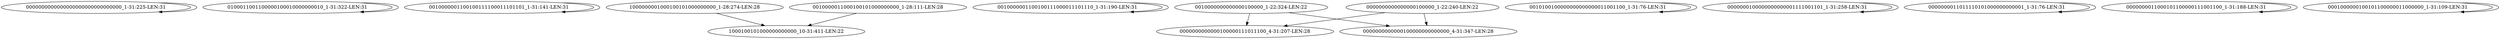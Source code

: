 digraph G {
    "0000000000000000000000000000000_1-31:225-LEN:31" -> "0000000000000000000000000000000_1-31:225-LEN:31";
    "0100011001100000100010000000010_1-31:322-LEN:31" -> "0100011001100000100010000000010_1-31:322-LEN:31";
    "0010000001100100111100011101101_1-31:141-LEN:31" -> "0010000001100100111100011101101_1-31:141-LEN:31";
    "1000000001000100101000000000_1-28:274-LEN:28" -> "1000100101000000000000_10-31:411-LEN:22";
    "0010000001100100111000011101110_1-31:190-LEN:31" -> "0010000001100100111000011101110_1-31:190-LEN:31";
    "0010000000000000100000_1-22:324-LEN:22" -> "0000000000000100000111011100_4-31:207-LEN:28";
    "0010000000000000100000_1-22:324-LEN:22" -> "0000000000000100000000000000_4-31:347-LEN:28";
    "0000000000000000100000_1-22:240-LEN:22" -> "0000000000000100000111011100_4-31:207-LEN:28";
    "0000000000000000100000_1-22:240-LEN:22" -> "0000000000000100000000000000_4-31:347-LEN:28";
    "0010100100000000000000011001100_1-31:76-LEN:31" -> "0010100100000000000000011001100_1-31:76-LEN:31";
    "0000000100000000000001111001101_1-31:258-LEN:31" -> "0000000100000000000001111001101_1-31:258-LEN:31";
    "0000000011011110101000000000001_1-31:76-LEN:31" -> "0000000011011110101000000000001_1-31:76-LEN:31";
    "0000000011000101100000111001100_1-31:188-LEN:31" -> "0000000011000101100000111001100_1-31:188-LEN:31";
    "0001000000100101100000011000000_1-31:109-LEN:31" -> "0001000000100101100000011000000_1-31:109-LEN:31";
    "0010000011000100101000000000_1-28:111-LEN:28" -> "1000100101000000000000_10-31:411-LEN:22";
}
